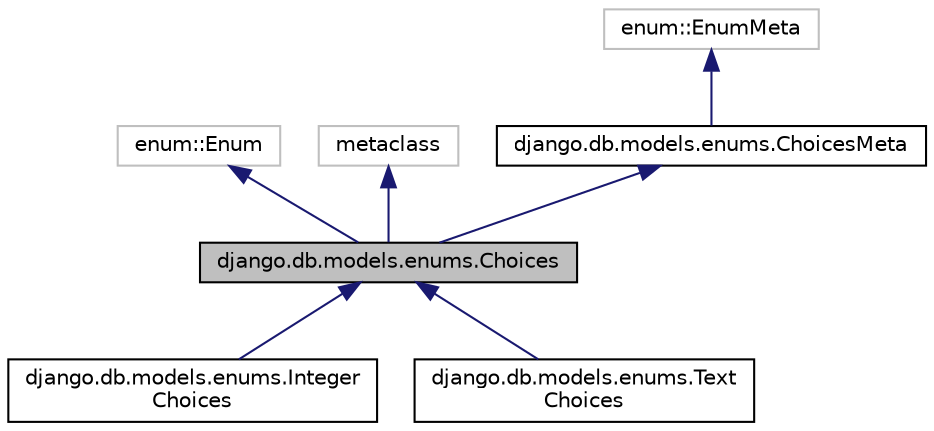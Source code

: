 digraph "django.db.models.enums.Choices"
{
 // LATEX_PDF_SIZE
  edge [fontname="Helvetica",fontsize="10",labelfontname="Helvetica",labelfontsize="10"];
  node [fontname="Helvetica",fontsize="10",shape=record];
  Node1 [label="django.db.models.enums.Choices",height=0.2,width=0.4,color="black", fillcolor="grey75", style="filled", fontcolor="black",tooltip=" "];
  Node2 -> Node1 [dir="back",color="midnightblue",fontsize="10",style="solid",fontname="Helvetica"];
  Node2 [label="enum::Enum",height=0.2,width=0.4,color="grey75", fillcolor="white", style="filled",tooltip=" "];
  Node3 -> Node1 [dir="back",color="midnightblue",fontsize="10",style="solid",fontname="Helvetica"];
  Node3 [label="metaclass",height=0.2,width=0.4,color="grey75", fillcolor="white", style="filled",tooltip=" "];
  Node4 -> Node1 [dir="back",color="midnightblue",fontsize="10",style="solid",fontname="Helvetica"];
  Node4 [label="django.db.models.enums.ChoicesMeta",height=0.2,width=0.4,color="black", fillcolor="white", style="filled",URL="$d2/d1d/classdjango_1_1db_1_1models_1_1enums_1_1_choices_meta.html",tooltip=" "];
  Node5 -> Node4 [dir="back",color="midnightblue",fontsize="10",style="solid",fontname="Helvetica"];
  Node5 [label="enum::EnumMeta",height=0.2,width=0.4,color="grey75", fillcolor="white", style="filled",tooltip=" "];
  Node1 -> Node6 [dir="back",color="midnightblue",fontsize="10",style="solid",fontname="Helvetica"];
  Node6 [label="django.db.models.enums.Integer\lChoices",height=0.2,width=0.4,color="black", fillcolor="white", style="filled",URL="$d9/d96/classdjango_1_1db_1_1models_1_1enums_1_1_integer_choices.html",tooltip=" "];
  Node1 -> Node7 [dir="back",color="midnightblue",fontsize="10",style="solid",fontname="Helvetica"];
  Node7 [label="django.db.models.enums.Text\lChoices",height=0.2,width=0.4,color="black", fillcolor="white", style="filled",URL="$d9/d11/classdjango_1_1db_1_1models_1_1enums_1_1_text_choices.html",tooltip=" "];
}
